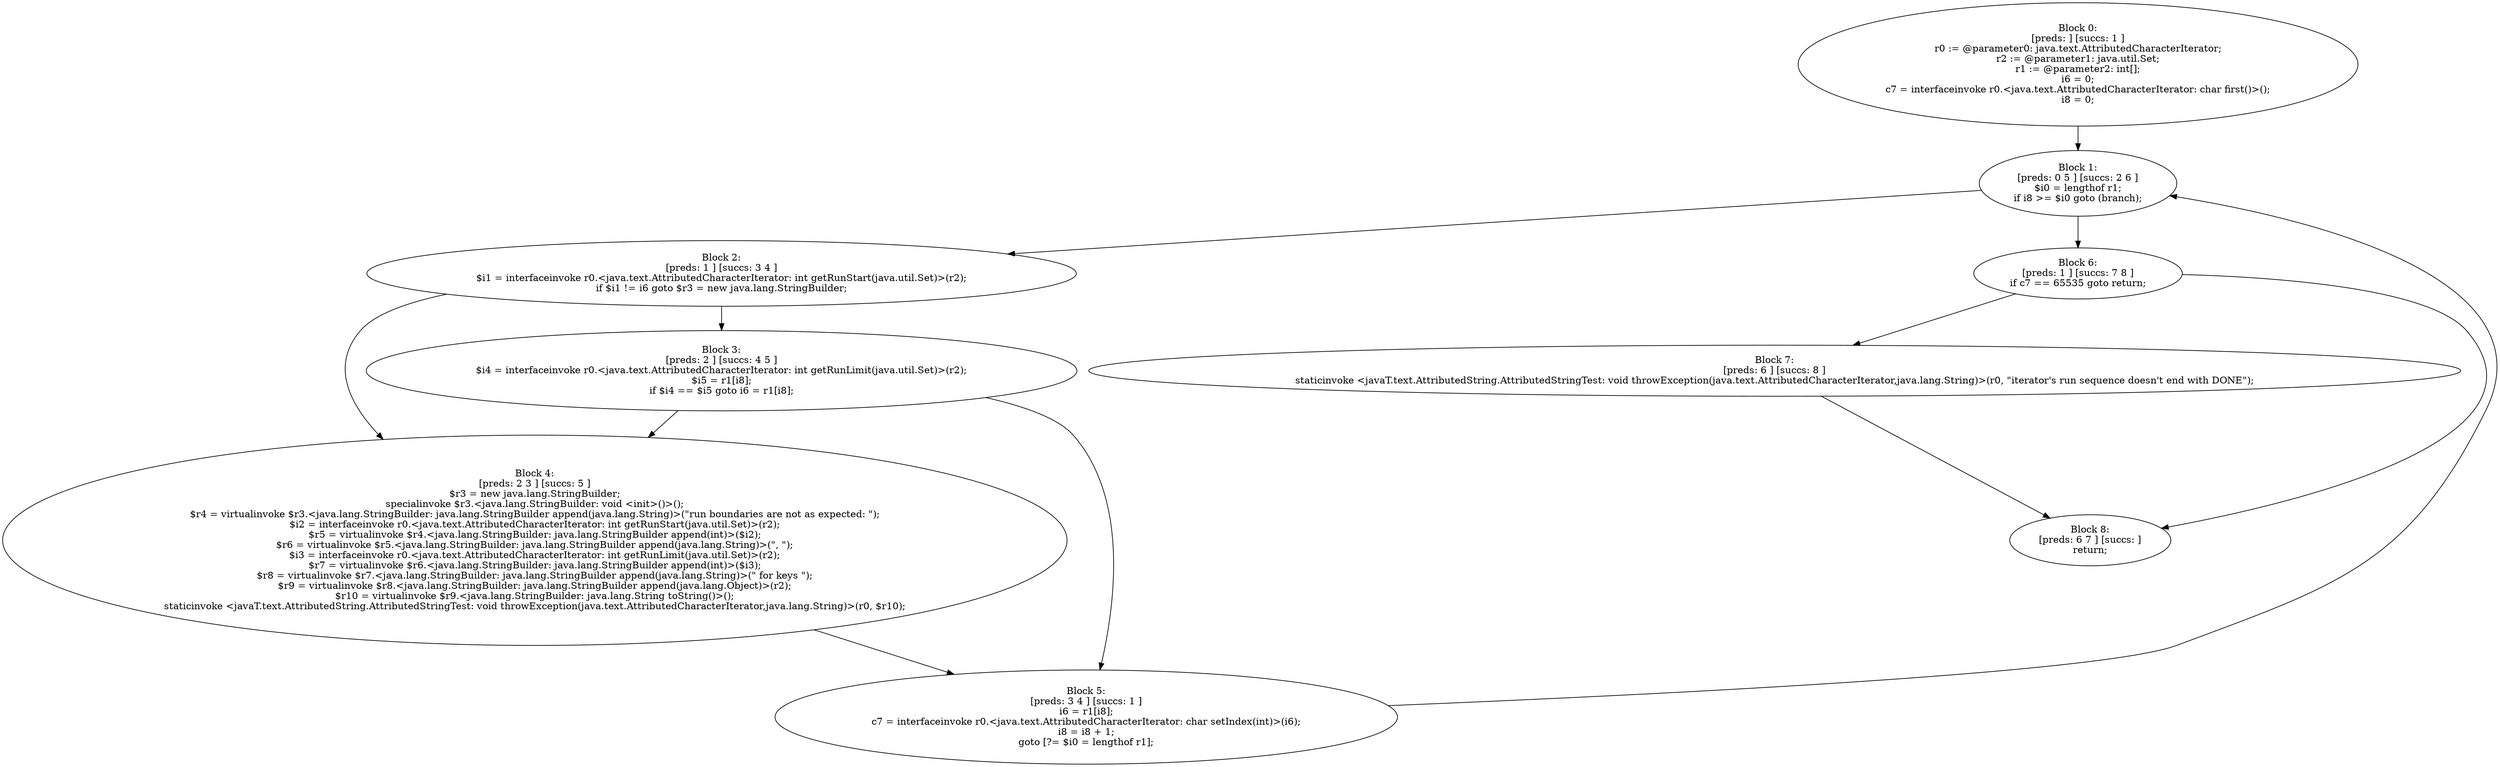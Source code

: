 digraph "unitGraph" {
    "Block 0:
[preds: ] [succs: 1 ]
r0 := @parameter0: java.text.AttributedCharacterIterator;
r2 := @parameter1: java.util.Set;
r1 := @parameter2: int[];
i6 = 0;
c7 = interfaceinvoke r0.<java.text.AttributedCharacterIterator: char first()>();
i8 = 0;
"
    "Block 1:
[preds: 0 5 ] [succs: 2 6 ]
$i0 = lengthof r1;
if i8 >= $i0 goto (branch);
"
    "Block 2:
[preds: 1 ] [succs: 3 4 ]
$i1 = interfaceinvoke r0.<java.text.AttributedCharacterIterator: int getRunStart(java.util.Set)>(r2);
if $i1 != i6 goto $r3 = new java.lang.StringBuilder;
"
    "Block 3:
[preds: 2 ] [succs: 4 5 ]
$i4 = interfaceinvoke r0.<java.text.AttributedCharacterIterator: int getRunLimit(java.util.Set)>(r2);
$i5 = r1[i8];
if $i4 == $i5 goto i6 = r1[i8];
"
    "Block 4:
[preds: 2 3 ] [succs: 5 ]
$r3 = new java.lang.StringBuilder;
specialinvoke $r3.<java.lang.StringBuilder: void <init>()>();
$r4 = virtualinvoke $r3.<java.lang.StringBuilder: java.lang.StringBuilder append(java.lang.String)>(\"run boundaries are not as expected: \");
$i2 = interfaceinvoke r0.<java.text.AttributedCharacterIterator: int getRunStart(java.util.Set)>(r2);
$r5 = virtualinvoke $r4.<java.lang.StringBuilder: java.lang.StringBuilder append(int)>($i2);
$r6 = virtualinvoke $r5.<java.lang.StringBuilder: java.lang.StringBuilder append(java.lang.String)>(\", \");
$i3 = interfaceinvoke r0.<java.text.AttributedCharacterIterator: int getRunLimit(java.util.Set)>(r2);
$r7 = virtualinvoke $r6.<java.lang.StringBuilder: java.lang.StringBuilder append(int)>($i3);
$r8 = virtualinvoke $r7.<java.lang.StringBuilder: java.lang.StringBuilder append(java.lang.String)>(\" for keys \");
$r9 = virtualinvoke $r8.<java.lang.StringBuilder: java.lang.StringBuilder append(java.lang.Object)>(r2);
$r10 = virtualinvoke $r9.<java.lang.StringBuilder: java.lang.String toString()>();
staticinvoke <javaT.text.AttributedString.AttributedStringTest: void throwException(java.text.AttributedCharacterIterator,java.lang.String)>(r0, $r10);
"
    "Block 5:
[preds: 3 4 ] [succs: 1 ]
i6 = r1[i8];
c7 = interfaceinvoke r0.<java.text.AttributedCharacterIterator: char setIndex(int)>(i6);
i8 = i8 + 1;
goto [?= $i0 = lengthof r1];
"
    "Block 6:
[preds: 1 ] [succs: 7 8 ]
if c7 == 65535 goto return;
"
    "Block 7:
[preds: 6 ] [succs: 8 ]
staticinvoke <javaT.text.AttributedString.AttributedStringTest: void throwException(java.text.AttributedCharacterIterator,java.lang.String)>(r0, \"iterator\'s run sequence doesn\'t end with DONE\");
"
    "Block 8:
[preds: 6 7 ] [succs: ]
return;
"
    "Block 0:
[preds: ] [succs: 1 ]
r0 := @parameter0: java.text.AttributedCharacterIterator;
r2 := @parameter1: java.util.Set;
r1 := @parameter2: int[];
i6 = 0;
c7 = interfaceinvoke r0.<java.text.AttributedCharacterIterator: char first()>();
i8 = 0;
"->"Block 1:
[preds: 0 5 ] [succs: 2 6 ]
$i0 = lengthof r1;
if i8 >= $i0 goto (branch);
";
    "Block 1:
[preds: 0 5 ] [succs: 2 6 ]
$i0 = lengthof r1;
if i8 >= $i0 goto (branch);
"->"Block 2:
[preds: 1 ] [succs: 3 4 ]
$i1 = interfaceinvoke r0.<java.text.AttributedCharacterIterator: int getRunStart(java.util.Set)>(r2);
if $i1 != i6 goto $r3 = new java.lang.StringBuilder;
";
    "Block 1:
[preds: 0 5 ] [succs: 2 6 ]
$i0 = lengthof r1;
if i8 >= $i0 goto (branch);
"->"Block 6:
[preds: 1 ] [succs: 7 8 ]
if c7 == 65535 goto return;
";
    "Block 2:
[preds: 1 ] [succs: 3 4 ]
$i1 = interfaceinvoke r0.<java.text.AttributedCharacterIterator: int getRunStart(java.util.Set)>(r2);
if $i1 != i6 goto $r3 = new java.lang.StringBuilder;
"->"Block 3:
[preds: 2 ] [succs: 4 5 ]
$i4 = interfaceinvoke r0.<java.text.AttributedCharacterIterator: int getRunLimit(java.util.Set)>(r2);
$i5 = r1[i8];
if $i4 == $i5 goto i6 = r1[i8];
";
    "Block 2:
[preds: 1 ] [succs: 3 4 ]
$i1 = interfaceinvoke r0.<java.text.AttributedCharacterIterator: int getRunStart(java.util.Set)>(r2);
if $i1 != i6 goto $r3 = new java.lang.StringBuilder;
"->"Block 4:
[preds: 2 3 ] [succs: 5 ]
$r3 = new java.lang.StringBuilder;
specialinvoke $r3.<java.lang.StringBuilder: void <init>()>();
$r4 = virtualinvoke $r3.<java.lang.StringBuilder: java.lang.StringBuilder append(java.lang.String)>(\"run boundaries are not as expected: \");
$i2 = interfaceinvoke r0.<java.text.AttributedCharacterIterator: int getRunStart(java.util.Set)>(r2);
$r5 = virtualinvoke $r4.<java.lang.StringBuilder: java.lang.StringBuilder append(int)>($i2);
$r6 = virtualinvoke $r5.<java.lang.StringBuilder: java.lang.StringBuilder append(java.lang.String)>(\", \");
$i3 = interfaceinvoke r0.<java.text.AttributedCharacterIterator: int getRunLimit(java.util.Set)>(r2);
$r7 = virtualinvoke $r6.<java.lang.StringBuilder: java.lang.StringBuilder append(int)>($i3);
$r8 = virtualinvoke $r7.<java.lang.StringBuilder: java.lang.StringBuilder append(java.lang.String)>(\" for keys \");
$r9 = virtualinvoke $r8.<java.lang.StringBuilder: java.lang.StringBuilder append(java.lang.Object)>(r2);
$r10 = virtualinvoke $r9.<java.lang.StringBuilder: java.lang.String toString()>();
staticinvoke <javaT.text.AttributedString.AttributedStringTest: void throwException(java.text.AttributedCharacterIterator,java.lang.String)>(r0, $r10);
";
    "Block 3:
[preds: 2 ] [succs: 4 5 ]
$i4 = interfaceinvoke r0.<java.text.AttributedCharacterIterator: int getRunLimit(java.util.Set)>(r2);
$i5 = r1[i8];
if $i4 == $i5 goto i6 = r1[i8];
"->"Block 4:
[preds: 2 3 ] [succs: 5 ]
$r3 = new java.lang.StringBuilder;
specialinvoke $r3.<java.lang.StringBuilder: void <init>()>();
$r4 = virtualinvoke $r3.<java.lang.StringBuilder: java.lang.StringBuilder append(java.lang.String)>(\"run boundaries are not as expected: \");
$i2 = interfaceinvoke r0.<java.text.AttributedCharacterIterator: int getRunStart(java.util.Set)>(r2);
$r5 = virtualinvoke $r4.<java.lang.StringBuilder: java.lang.StringBuilder append(int)>($i2);
$r6 = virtualinvoke $r5.<java.lang.StringBuilder: java.lang.StringBuilder append(java.lang.String)>(\", \");
$i3 = interfaceinvoke r0.<java.text.AttributedCharacterIterator: int getRunLimit(java.util.Set)>(r2);
$r7 = virtualinvoke $r6.<java.lang.StringBuilder: java.lang.StringBuilder append(int)>($i3);
$r8 = virtualinvoke $r7.<java.lang.StringBuilder: java.lang.StringBuilder append(java.lang.String)>(\" for keys \");
$r9 = virtualinvoke $r8.<java.lang.StringBuilder: java.lang.StringBuilder append(java.lang.Object)>(r2);
$r10 = virtualinvoke $r9.<java.lang.StringBuilder: java.lang.String toString()>();
staticinvoke <javaT.text.AttributedString.AttributedStringTest: void throwException(java.text.AttributedCharacterIterator,java.lang.String)>(r0, $r10);
";
    "Block 3:
[preds: 2 ] [succs: 4 5 ]
$i4 = interfaceinvoke r0.<java.text.AttributedCharacterIterator: int getRunLimit(java.util.Set)>(r2);
$i5 = r1[i8];
if $i4 == $i5 goto i6 = r1[i8];
"->"Block 5:
[preds: 3 4 ] [succs: 1 ]
i6 = r1[i8];
c7 = interfaceinvoke r0.<java.text.AttributedCharacterIterator: char setIndex(int)>(i6);
i8 = i8 + 1;
goto [?= $i0 = lengthof r1];
";
    "Block 4:
[preds: 2 3 ] [succs: 5 ]
$r3 = new java.lang.StringBuilder;
specialinvoke $r3.<java.lang.StringBuilder: void <init>()>();
$r4 = virtualinvoke $r3.<java.lang.StringBuilder: java.lang.StringBuilder append(java.lang.String)>(\"run boundaries are not as expected: \");
$i2 = interfaceinvoke r0.<java.text.AttributedCharacterIterator: int getRunStart(java.util.Set)>(r2);
$r5 = virtualinvoke $r4.<java.lang.StringBuilder: java.lang.StringBuilder append(int)>($i2);
$r6 = virtualinvoke $r5.<java.lang.StringBuilder: java.lang.StringBuilder append(java.lang.String)>(\", \");
$i3 = interfaceinvoke r0.<java.text.AttributedCharacterIterator: int getRunLimit(java.util.Set)>(r2);
$r7 = virtualinvoke $r6.<java.lang.StringBuilder: java.lang.StringBuilder append(int)>($i3);
$r8 = virtualinvoke $r7.<java.lang.StringBuilder: java.lang.StringBuilder append(java.lang.String)>(\" for keys \");
$r9 = virtualinvoke $r8.<java.lang.StringBuilder: java.lang.StringBuilder append(java.lang.Object)>(r2);
$r10 = virtualinvoke $r9.<java.lang.StringBuilder: java.lang.String toString()>();
staticinvoke <javaT.text.AttributedString.AttributedStringTest: void throwException(java.text.AttributedCharacterIterator,java.lang.String)>(r0, $r10);
"->"Block 5:
[preds: 3 4 ] [succs: 1 ]
i6 = r1[i8];
c7 = interfaceinvoke r0.<java.text.AttributedCharacterIterator: char setIndex(int)>(i6);
i8 = i8 + 1;
goto [?= $i0 = lengthof r1];
";
    "Block 5:
[preds: 3 4 ] [succs: 1 ]
i6 = r1[i8];
c7 = interfaceinvoke r0.<java.text.AttributedCharacterIterator: char setIndex(int)>(i6);
i8 = i8 + 1;
goto [?= $i0 = lengthof r1];
"->"Block 1:
[preds: 0 5 ] [succs: 2 6 ]
$i0 = lengthof r1;
if i8 >= $i0 goto (branch);
";
    "Block 6:
[preds: 1 ] [succs: 7 8 ]
if c7 == 65535 goto return;
"->"Block 7:
[preds: 6 ] [succs: 8 ]
staticinvoke <javaT.text.AttributedString.AttributedStringTest: void throwException(java.text.AttributedCharacterIterator,java.lang.String)>(r0, \"iterator\'s run sequence doesn\'t end with DONE\");
";
    "Block 6:
[preds: 1 ] [succs: 7 8 ]
if c7 == 65535 goto return;
"->"Block 8:
[preds: 6 7 ] [succs: ]
return;
";
    "Block 7:
[preds: 6 ] [succs: 8 ]
staticinvoke <javaT.text.AttributedString.AttributedStringTest: void throwException(java.text.AttributedCharacterIterator,java.lang.String)>(r0, \"iterator\'s run sequence doesn\'t end with DONE\");
"->"Block 8:
[preds: 6 7 ] [succs: ]
return;
";
}
